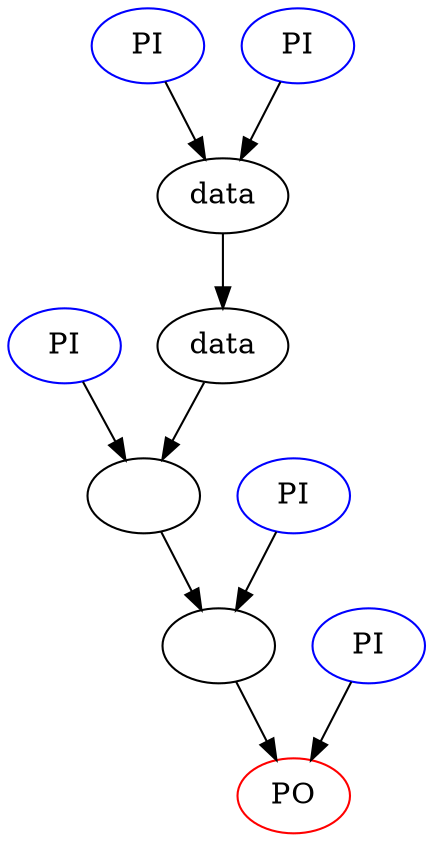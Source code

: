 digraph "" {
	node [label="\N"];
	n4	[color=blue,
		label=PI];
	n5	[label=""];
	n4 -> n5;
	n6	[color=blue,
		label=PI];
	n7	[label=""];
	n6 -> n7;
	n8	[color=blue,
		label=PI];
	n9	[color=red,
		label=PO];
	n8 -> n9;
	n2	[color=blue,
		label=PI];
	A__B__data__0__anchor__out	[label=data];
	n2 -> A__B__data__0__anchor__out;
	n1	[color=blue,
		label=PI];
	n1 -> A__B__data__0__anchor__out;
	A__B__data__0__anchor__in	[label=data];
	A__B__data__0__anchor__out -> A__B__data__0__anchor__in;
	A__B__data__0__anchor__in -> n5;
	n5 -> n7;
	n7 -> n9;
}
